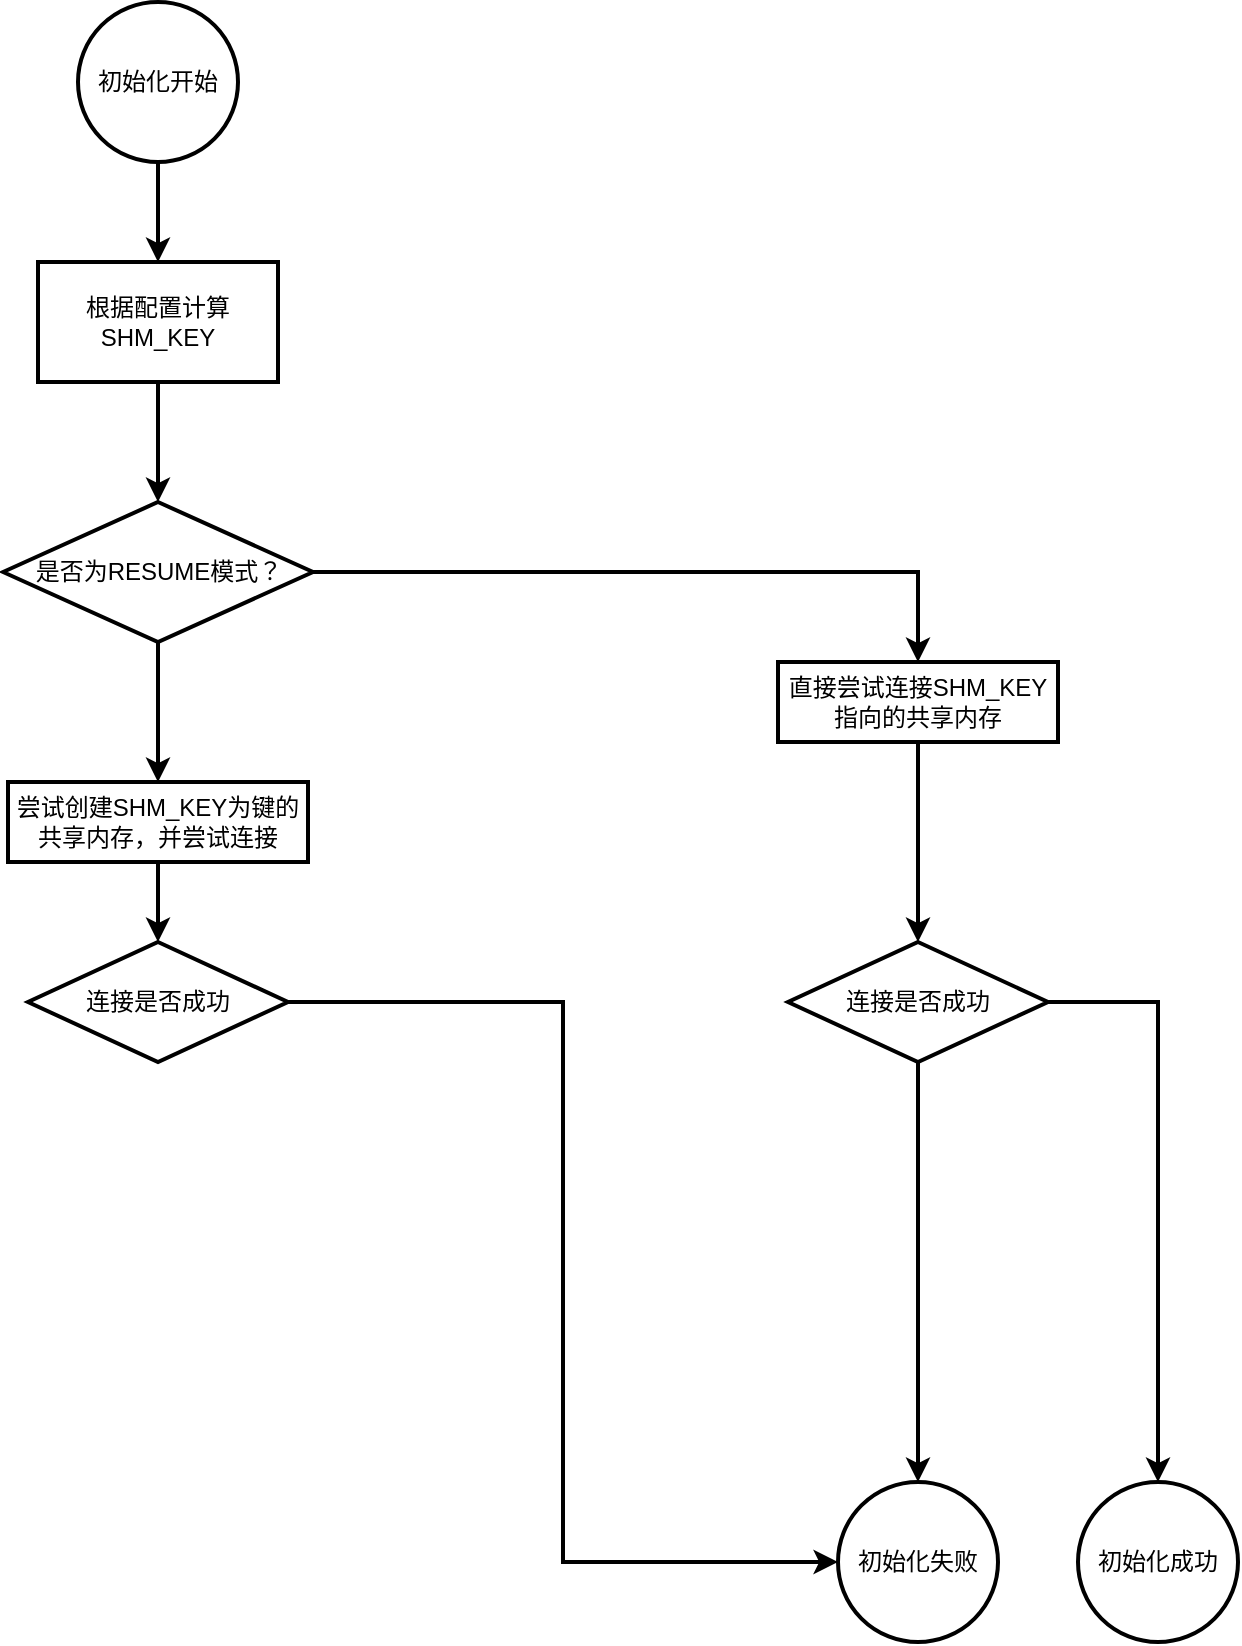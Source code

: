 <mxfile version="13.6.0" type="github">
  <diagram id="hVP1Le8sTzmIoUoRDAnq" name="Page-1">
    <mxGraphModel dx="1381" dy="769" grid="1" gridSize="10" guides="1" tooltips="1" connect="1" arrows="1" fold="1" page="1" pageScale="1" pageWidth="827" pageHeight="1169" math="0" shadow="0">
      <root>
        <mxCell id="0" />
        <mxCell id="1" parent="0" />
        <mxCell id="XEBLtiGvCpJ2jnbF5ncU-4" style="edgeStyle=orthogonalEdgeStyle;rounded=0;orthogonalLoop=1;jettySize=auto;html=1;exitX=0.5;exitY=1;exitDx=0;exitDy=0;entryX=0.5;entryY=0;entryDx=0;entryDy=0;strokeWidth=2;" edge="1" parent="1" source="XEBLtiGvCpJ2jnbF5ncU-1" target="XEBLtiGvCpJ2jnbF5ncU-2">
          <mxGeometry relative="1" as="geometry" />
        </mxCell>
        <mxCell id="XEBLtiGvCpJ2jnbF5ncU-1" value="初始化开始" style="ellipse;whiteSpace=wrap;html=1;aspect=fixed;strokeWidth=2;" vertex="1" parent="1">
          <mxGeometry x="350" y="30" width="80" height="80" as="geometry" />
        </mxCell>
        <mxCell id="XEBLtiGvCpJ2jnbF5ncU-8" style="edgeStyle=orthogonalEdgeStyle;rounded=0;orthogonalLoop=1;jettySize=auto;html=1;exitX=0.5;exitY=1;exitDx=0;exitDy=0;entryX=0.5;entryY=0;entryDx=0;entryDy=0;strokeWidth=2;" edge="1" parent="1" source="XEBLtiGvCpJ2jnbF5ncU-2" target="XEBLtiGvCpJ2jnbF5ncU-6">
          <mxGeometry relative="1" as="geometry" />
        </mxCell>
        <mxCell id="XEBLtiGvCpJ2jnbF5ncU-2" value="根据配置计算SHM_KEY" style="rounded=0;whiteSpace=wrap;html=1;strokeWidth=2;" vertex="1" parent="1">
          <mxGeometry x="330" y="160" width="120" height="60" as="geometry" />
        </mxCell>
        <mxCell id="XEBLtiGvCpJ2jnbF5ncU-11" style="edgeStyle=orthogonalEdgeStyle;rounded=0;orthogonalLoop=1;jettySize=auto;html=1;exitX=1;exitY=0.5;exitDx=0;exitDy=0;strokeWidth=2;" edge="1" parent="1" source="XEBLtiGvCpJ2jnbF5ncU-6" target="XEBLtiGvCpJ2jnbF5ncU-13">
          <mxGeometry relative="1" as="geometry">
            <mxPoint x="545" y="390" as="targetPoint" />
            <Array as="points">
              <mxPoint x="770" y="315" />
            </Array>
          </mxGeometry>
        </mxCell>
        <mxCell id="XEBLtiGvCpJ2jnbF5ncU-23" style="edgeStyle=orthogonalEdgeStyle;rounded=0;orthogonalLoop=1;jettySize=auto;html=1;exitX=0.5;exitY=1;exitDx=0;exitDy=0;entryX=0.5;entryY=0;entryDx=0;entryDy=0;strokeWidth=2;" edge="1" parent="1" source="XEBLtiGvCpJ2jnbF5ncU-6" target="XEBLtiGvCpJ2jnbF5ncU-22">
          <mxGeometry relative="1" as="geometry" />
        </mxCell>
        <mxCell id="XEBLtiGvCpJ2jnbF5ncU-6" value="是否为RESUME模式？" style="rhombus;whiteSpace=wrap;html=1;strokeWidth=2;" vertex="1" parent="1">
          <mxGeometry x="312.5" y="280" width="155" height="70" as="geometry" />
        </mxCell>
        <mxCell id="XEBLtiGvCpJ2jnbF5ncU-16" style="edgeStyle=orthogonalEdgeStyle;rounded=0;orthogonalLoop=1;jettySize=auto;html=1;exitX=0.5;exitY=1;exitDx=0;exitDy=0;entryX=0.5;entryY=0;entryDx=0;entryDy=0;strokeWidth=2;" edge="1" parent="1" source="XEBLtiGvCpJ2jnbF5ncU-13" target="XEBLtiGvCpJ2jnbF5ncU-15">
          <mxGeometry relative="1" as="geometry" />
        </mxCell>
        <mxCell id="XEBLtiGvCpJ2jnbF5ncU-13" value="直接尝试连接SHM_KEY指向的共享内存" style="rounded=0;whiteSpace=wrap;html=1;strokeWidth=2;align=center;" vertex="1" parent="1">
          <mxGeometry x="700" y="360" width="140" height="40" as="geometry" />
        </mxCell>
        <mxCell id="XEBLtiGvCpJ2jnbF5ncU-14" value="初始化成功" style="ellipse;whiteSpace=wrap;html=1;aspect=fixed;strokeWidth=2;align=center;" vertex="1" parent="1">
          <mxGeometry x="850" y="770" width="80" height="80" as="geometry" />
        </mxCell>
        <mxCell id="XEBLtiGvCpJ2jnbF5ncU-20" style="edgeStyle=orthogonalEdgeStyle;rounded=0;orthogonalLoop=1;jettySize=auto;html=1;exitX=0.5;exitY=1;exitDx=0;exitDy=0;strokeWidth=2;" edge="1" parent="1" source="XEBLtiGvCpJ2jnbF5ncU-15" target="XEBLtiGvCpJ2jnbF5ncU-18">
          <mxGeometry relative="1" as="geometry" />
        </mxCell>
        <mxCell id="XEBLtiGvCpJ2jnbF5ncU-21" style="edgeStyle=orthogonalEdgeStyle;rounded=0;orthogonalLoop=1;jettySize=auto;html=1;exitX=1;exitY=0.5;exitDx=0;exitDy=0;strokeWidth=2;" edge="1" parent="1" source="XEBLtiGvCpJ2jnbF5ncU-15" target="XEBLtiGvCpJ2jnbF5ncU-14">
          <mxGeometry relative="1" as="geometry" />
        </mxCell>
        <mxCell id="XEBLtiGvCpJ2jnbF5ncU-15" value="连接是否成功" style="rhombus;whiteSpace=wrap;html=1;strokeWidth=2;align=center;" vertex="1" parent="1">
          <mxGeometry x="705" y="500" width="130" height="60" as="geometry" />
        </mxCell>
        <mxCell id="XEBLtiGvCpJ2jnbF5ncU-18" value="初始化失败" style="ellipse;whiteSpace=wrap;html=1;aspect=fixed;strokeWidth=2;align=center;" vertex="1" parent="1">
          <mxGeometry x="730" y="770" width="80" height="80" as="geometry" />
        </mxCell>
        <mxCell id="XEBLtiGvCpJ2jnbF5ncU-26" style="edgeStyle=orthogonalEdgeStyle;rounded=0;orthogonalLoop=1;jettySize=auto;html=1;exitX=0.5;exitY=1;exitDx=0;exitDy=0;entryX=0.5;entryY=0;entryDx=0;entryDy=0;strokeWidth=2;" edge="1" parent="1" source="XEBLtiGvCpJ2jnbF5ncU-22" target="XEBLtiGvCpJ2jnbF5ncU-25">
          <mxGeometry relative="1" as="geometry" />
        </mxCell>
        <mxCell id="XEBLtiGvCpJ2jnbF5ncU-22" value="尝试创建SHM_KEY为键的共享内存，并尝试连接" style="rounded=0;whiteSpace=wrap;html=1;strokeWidth=2;align=center;" vertex="1" parent="1">
          <mxGeometry x="315" y="420" width="150" height="40" as="geometry" />
        </mxCell>
        <mxCell id="XEBLtiGvCpJ2jnbF5ncU-27" style="edgeStyle=orthogonalEdgeStyle;rounded=0;orthogonalLoop=1;jettySize=auto;html=1;exitX=1;exitY=0.5;exitDx=0;exitDy=0;entryX=0;entryY=0.5;entryDx=0;entryDy=0;strokeWidth=2;" edge="1" parent="1" source="XEBLtiGvCpJ2jnbF5ncU-25" target="XEBLtiGvCpJ2jnbF5ncU-18">
          <mxGeometry relative="1" as="geometry" />
        </mxCell>
        <mxCell id="XEBLtiGvCpJ2jnbF5ncU-25" value="连接是否成功" style="rhombus;whiteSpace=wrap;html=1;strokeWidth=2;align=center;" vertex="1" parent="1">
          <mxGeometry x="325" y="500" width="130" height="60" as="geometry" />
        </mxCell>
      </root>
    </mxGraphModel>
  </diagram>
</mxfile>
